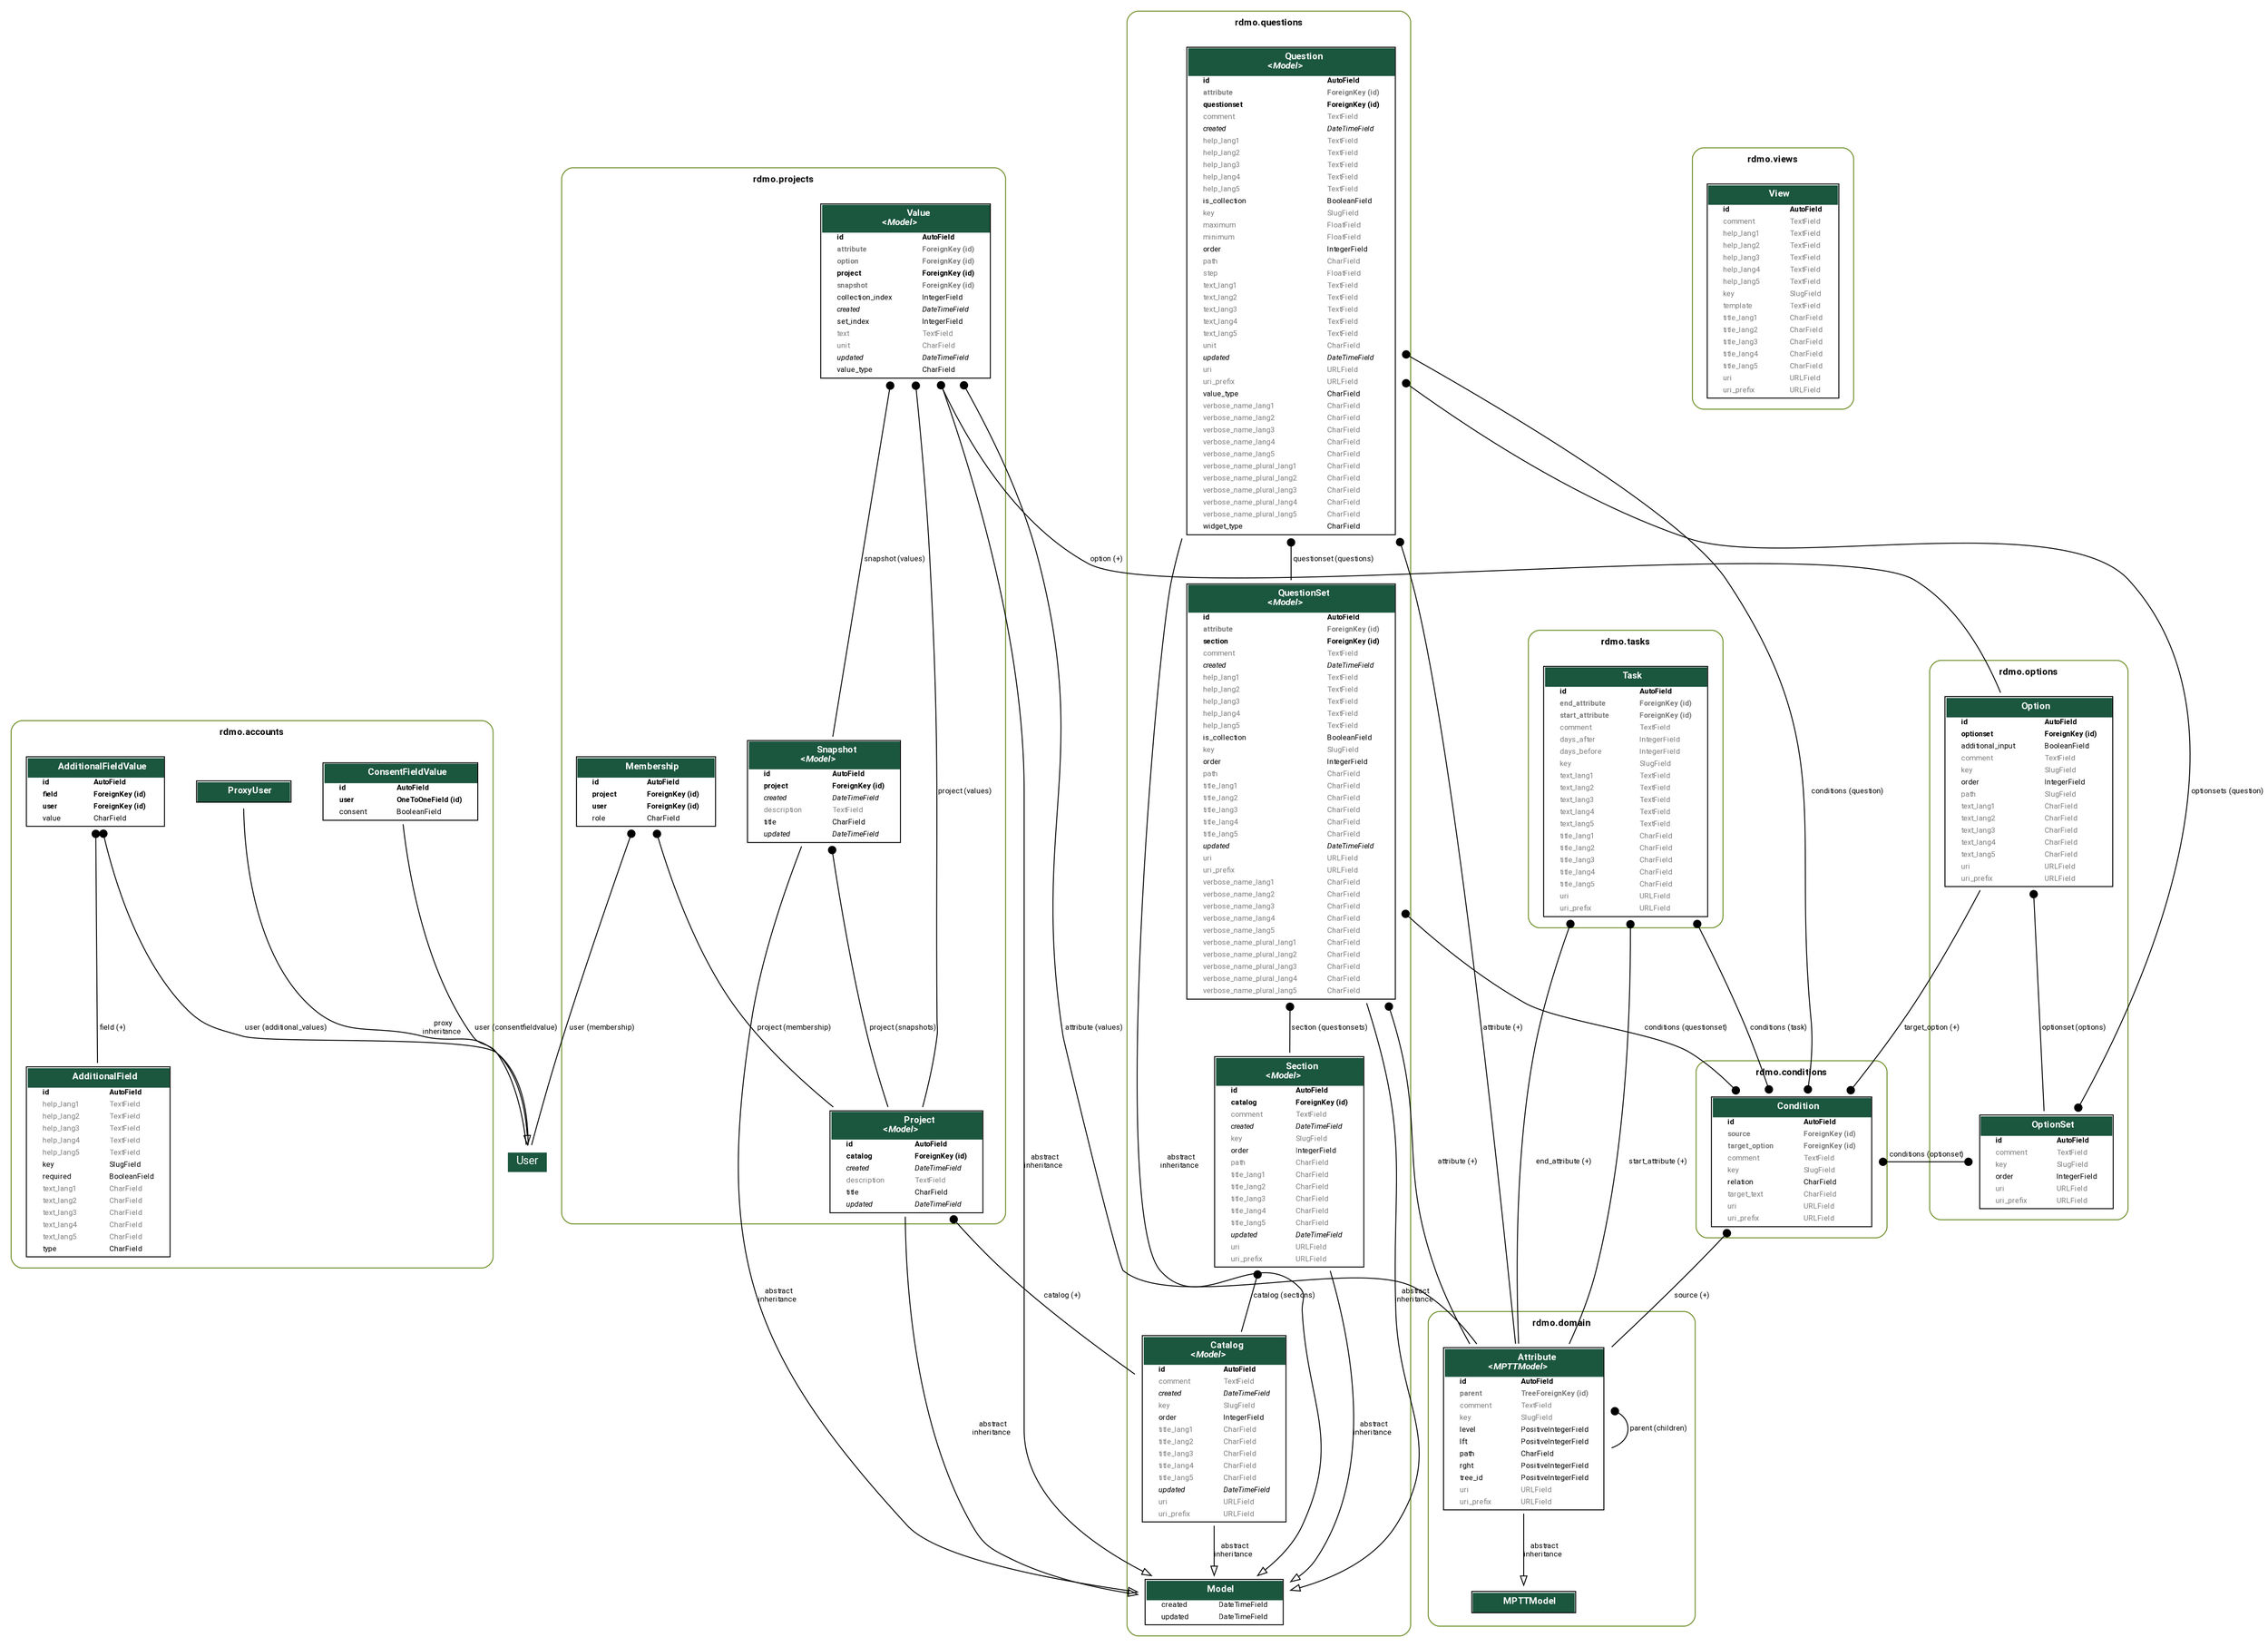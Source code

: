 digraph model_graph {
  // Dotfile by Django-Extensions graph_models
  // Created: 2019-10-29 12:47
  // Cli Options: accounts conditions domain options questions projects tasks views -g

  fontname = "Roboto"
  fontsize = 8
  splines  = true

  node [
    fontname = "Roboto"
    fontsize = 8
    shape = "plaintext"
  ]

  edge [
    fontname = "Roboto"
    fontsize = 8
  ]

  // Labels
  subgraph cluster_rdmo_accounts {
    label=<
          <TABLE BORDER="0" CELLBORDER="0" CELLSPACING="0">
          <TR><TD COLSPAN="2" CELLPADDING="4" ALIGN="CENTER">
          <FONT FACE="Roboto" COLOR="Black" POINT-SIZE="10">
          <B>rdmo.accounts</B>
          </FONT>
          </TD></TR>
          </TABLE>
          >
    color=olivedrab4
    style="rounded"

    rdmo_accounts_models_ProxyUser [label=<
      <TABLE BGCOLOR="white" BORDER="1" CELLBORDER="0" CELLSPACING="0">
      <TR><TD COLSPAN="2" CELLPADDING="5" ALIGN="CENTER" BGCOLOR="#1b563f">
      <FONT FACE="Roboto" COLOR="white" POINT-SIZE="10"><B>
      ProxyUser
      </B></FONT></TD></TR>

      </TABLE>
      >]

    rdmo_accounts_models_AdditionalField [label=<
      <TABLE BGCOLOR="white" BORDER="1" CELLBORDER="0" CELLSPACING="0">
      <TR><TD COLSPAN="2" CELLPADDING="5" ALIGN="CENTER" BGCOLOR="#1b563f">
      <FONT FACE="Roboto" COLOR="white" POINT-SIZE="10"><B>
      AdditionalField
      </B></FONT></TD></TR>


      <TR><TD ALIGN="LEFT" BORDER="0">
      <FONT FACE="Roboto"><B>id</B></FONT>
      </TD><TD ALIGN="LEFT">
      <FONT FACE="Roboto"><B>AutoField</B></FONT>
      </TD></TR>



      <TR><TD ALIGN="LEFT" BORDER="0">
      <FONT COLOR="#7B7B7B" FACE="Roboto">help_lang1</FONT>
      </TD><TD ALIGN="LEFT">
      <FONT COLOR="#7B7B7B" FACE="Roboto">TextField</FONT>
      </TD></TR>



      <TR><TD ALIGN="LEFT" BORDER="0">
      <FONT COLOR="#7B7B7B" FACE="Roboto">help_lang2</FONT>
      </TD><TD ALIGN="LEFT">
      <FONT COLOR="#7B7B7B" FACE="Roboto">TextField</FONT>
      </TD></TR>



      <TR><TD ALIGN="LEFT" BORDER="0">
      <FONT COLOR="#7B7B7B" FACE="Roboto">help_lang3</FONT>
      </TD><TD ALIGN="LEFT">
      <FONT COLOR="#7B7B7B" FACE="Roboto">TextField</FONT>
      </TD></TR>



      <TR><TD ALIGN="LEFT" BORDER="0">
      <FONT COLOR="#7B7B7B" FACE="Roboto">help_lang4</FONT>
      </TD><TD ALIGN="LEFT">
      <FONT COLOR="#7B7B7B" FACE="Roboto">TextField</FONT>
      </TD></TR>



      <TR><TD ALIGN="LEFT" BORDER="0">
      <FONT COLOR="#7B7B7B" FACE="Roboto">help_lang5</FONT>
      </TD><TD ALIGN="LEFT">
      <FONT COLOR="#7B7B7B" FACE="Roboto">TextField</FONT>
      </TD></TR>



      <TR><TD ALIGN="LEFT" BORDER="0">
      <FONT FACE="Roboto">key</FONT>
      </TD><TD ALIGN="LEFT">
      <FONT FACE="Roboto">SlugField</FONT>
      </TD></TR>



      <TR><TD ALIGN="LEFT" BORDER="0">
      <FONT FACE="Roboto">required</FONT>
      </TD><TD ALIGN="LEFT">
      <FONT FACE="Roboto">BooleanField</FONT>
      </TD></TR>



      <TR><TD ALIGN="LEFT" BORDER="0">
      <FONT COLOR="#7B7B7B" FACE="Roboto">text_lang1</FONT>
      </TD><TD ALIGN="LEFT">
      <FONT COLOR="#7B7B7B" FACE="Roboto">CharField</FONT>
      </TD></TR>



      <TR><TD ALIGN="LEFT" BORDER="0">
      <FONT COLOR="#7B7B7B" FACE="Roboto">text_lang2</FONT>
      </TD><TD ALIGN="LEFT">
      <FONT COLOR="#7B7B7B" FACE="Roboto">CharField</FONT>
      </TD></TR>



      <TR><TD ALIGN="LEFT" BORDER="0">
      <FONT COLOR="#7B7B7B" FACE="Roboto">text_lang3</FONT>
      </TD><TD ALIGN="LEFT">
      <FONT COLOR="#7B7B7B" FACE="Roboto">CharField</FONT>
      </TD></TR>



      <TR><TD ALIGN="LEFT" BORDER="0">
      <FONT COLOR="#7B7B7B" FACE="Roboto">text_lang4</FONT>
      </TD><TD ALIGN="LEFT">
      <FONT COLOR="#7B7B7B" FACE="Roboto">CharField</FONT>
      </TD></TR>



      <TR><TD ALIGN="LEFT" BORDER="0">
      <FONT COLOR="#7B7B7B" FACE="Roboto">text_lang5</FONT>
      </TD><TD ALIGN="LEFT">
      <FONT COLOR="#7B7B7B" FACE="Roboto">CharField</FONT>
      </TD></TR>



      <TR><TD ALIGN="LEFT" BORDER="0">
      <FONT FACE="Roboto">type</FONT>
      </TD><TD ALIGN="LEFT">
      <FONT FACE="Roboto">CharField</FONT>
      </TD></TR>


      </TABLE>
      >]

    rdmo_accounts_models_AdditionalFieldValue [label=<
      <TABLE BGCOLOR="white" BORDER="1" CELLBORDER="0" CELLSPACING="0">
      <TR><TD COLSPAN="2" CELLPADDING="5" ALIGN="CENTER" BGCOLOR="#1b563f">
      <FONT FACE="Roboto" COLOR="white" POINT-SIZE="10"><B>
      AdditionalFieldValue
      </B></FONT></TD></TR>


      <TR><TD ALIGN="LEFT" BORDER="0">
      <FONT FACE="Roboto"><B>id</B></FONT>
      </TD><TD ALIGN="LEFT">
      <FONT FACE="Roboto"><B>AutoField</B></FONT>
      </TD></TR>



      <TR><TD ALIGN="LEFT" BORDER="0">
      <FONT FACE="Roboto"><B>field</B></FONT>
      </TD><TD ALIGN="LEFT">
      <FONT FACE="Roboto"><B>ForeignKey (id)</B></FONT>
      </TD></TR>



      <TR><TD ALIGN="LEFT" BORDER="0">
      <FONT FACE="Roboto"><B>user</B></FONT>
      </TD><TD ALIGN="LEFT">
      <FONT FACE="Roboto"><B>ForeignKey (id)</B></FONT>
      </TD></TR>



      <TR><TD ALIGN="LEFT" BORDER="0">
      <FONT FACE="Roboto">value</FONT>
      </TD><TD ALIGN="LEFT">
      <FONT FACE="Roboto">CharField</FONT>
      </TD></TR>


      </TABLE>
      >]

    rdmo_accounts_models_ConsentFieldValue [label=<
      <TABLE BGCOLOR="white" BORDER="1" CELLBORDER="0" CELLSPACING="0">
      <TR><TD COLSPAN="2" CELLPADDING="5" ALIGN="CENTER" BGCOLOR="#1b563f">
      <FONT FACE="Roboto" COLOR="white" POINT-SIZE="10"><B>
      ConsentFieldValue
      </B></FONT></TD></TR>


      <TR><TD ALIGN="LEFT" BORDER="0">
      <FONT FACE="Roboto"><B>id</B></FONT>
      </TD><TD ALIGN="LEFT">
      <FONT FACE="Roboto"><B>AutoField</B></FONT>
      </TD></TR>



      <TR><TD ALIGN="LEFT" BORDER="0">
      <FONT FACE="Roboto"><B>user</B></FONT>
      </TD><TD ALIGN="LEFT">
      <FONT FACE="Roboto"><B>OneToOneField (id)</B></FONT>
      </TD></TR>



      <TR><TD ALIGN="LEFT" BORDER="0">
      <FONT FACE="Roboto">consent</FONT>
      </TD><TD ALIGN="LEFT">
      <FONT FACE="Roboto">BooleanField</FONT>
      </TD></TR>


      </TABLE>
      >]

  }
  subgraph cluster_rdmo_conditions {
    label=<
          <TABLE BORDER="0" CELLBORDER="0" CELLSPACING="0">
          <TR><TD COLSPAN="2" CELLPADDING="4" ALIGN="CENTER">
          <FONT FACE="Roboto" COLOR="Black" POINT-SIZE="10">
          <B>rdmo.conditions</B>
          </FONT>
          </TD></TR>
          </TABLE>
          >
    color=olivedrab4
    style="rounded"

    rdmo_conditions_models_Condition [label=<
      <TABLE BGCOLOR="white" BORDER="1" CELLBORDER="0" CELLSPACING="0">
      <TR><TD COLSPAN="2" CELLPADDING="5" ALIGN="CENTER" BGCOLOR="#1b563f">
      <FONT FACE="Roboto" COLOR="white" POINT-SIZE="10"><B>
      Condition
      </B></FONT></TD></TR>


      <TR><TD ALIGN="LEFT" BORDER="0">
      <FONT FACE="Roboto"><B>id</B></FONT>
      </TD><TD ALIGN="LEFT">
      <FONT FACE="Roboto"><B>AutoField</B></FONT>
      </TD></TR>



      <TR><TD ALIGN="LEFT" BORDER="0">
      <FONT COLOR="#7B7B7B" FACE="Roboto"><B>source</B></FONT>
      </TD><TD ALIGN="LEFT">
      <FONT COLOR="#7B7B7B" FACE="Roboto"><B>ForeignKey (id)</B></FONT>
      </TD></TR>



      <TR><TD ALIGN="LEFT" BORDER="0">
      <FONT COLOR="#7B7B7B" FACE="Roboto"><B>target_option</B></FONT>
      </TD><TD ALIGN="LEFT">
      <FONT COLOR="#7B7B7B" FACE="Roboto"><B>ForeignKey (id)</B></FONT>
      </TD></TR>



      <TR><TD ALIGN="LEFT" BORDER="0">
      <FONT COLOR="#7B7B7B" FACE="Roboto">comment</FONT>
      </TD><TD ALIGN="LEFT">
      <FONT COLOR="#7B7B7B" FACE="Roboto">TextField</FONT>
      </TD></TR>



      <TR><TD ALIGN="LEFT" BORDER="0">
      <FONT COLOR="#7B7B7B" FACE="Roboto">key</FONT>
      </TD><TD ALIGN="LEFT">
      <FONT COLOR="#7B7B7B" FACE="Roboto">SlugField</FONT>
      </TD></TR>



      <TR><TD ALIGN="LEFT" BORDER="0">
      <FONT FACE="Roboto">relation</FONT>
      </TD><TD ALIGN="LEFT">
      <FONT FACE="Roboto">CharField</FONT>
      </TD></TR>



      <TR><TD ALIGN="LEFT" BORDER="0">
      <FONT COLOR="#7B7B7B" FACE="Roboto">target_text</FONT>
      </TD><TD ALIGN="LEFT">
      <FONT COLOR="#7B7B7B" FACE="Roboto">CharField</FONT>
      </TD></TR>



      <TR><TD ALIGN="LEFT" BORDER="0">
      <FONT COLOR="#7B7B7B" FACE="Roboto">uri</FONT>
      </TD><TD ALIGN="LEFT">
      <FONT COLOR="#7B7B7B" FACE="Roboto">URLField</FONT>
      </TD></TR>



      <TR><TD ALIGN="LEFT" BORDER="0">
      <FONT COLOR="#7B7B7B" FACE="Roboto">uri_prefix</FONT>
      </TD><TD ALIGN="LEFT">
      <FONT COLOR="#7B7B7B" FACE="Roboto">URLField</FONT>
      </TD></TR>


      </TABLE>
      >]

  }
  subgraph cluster_rdmo_domain {
    label=<
          <TABLE BORDER="0" CELLBORDER="0" CELLSPACING="0">
          <TR><TD COLSPAN="2" CELLPADDING="4" ALIGN="CENTER">
          <FONT FACE="Roboto" COLOR="Black" POINT-SIZE="10">
          <B>rdmo.domain</B>
          </FONT>
          </TD></TR>
          </TABLE>
          >
    color=olivedrab4
    style="rounded"

    mptt_models_MPTTModel [label=<
      <TABLE BGCOLOR="white" BORDER="1" CELLBORDER="0" CELLSPACING="0">
      <TR><TD COLSPAN="2" CELLPADDING="5" ALIGN="CENTER" BGCOLOR="#1b563f">
      <FONT FACE="Roboto" COLOR="white" POINT-SIZE="10"><B>
      MPTTModel
      </B></FONT></TD></TR>

      </TABLE>
      >]

    rdmo_domain_models_Attribute [label=<
      <TABLE BGCOLOR="white" BORDER="1" CELLBORDER="0" CELLSPACING="0">
      <TR><TD COLSPAN="2" CELLPADDING="5" ALIGN="CENTER" BGCOLOR="#1b563f">
      <FONT FACE="Roboto" COLOR="white" POINT-SIZE="10"><B>
      Attribute<BR/>&lt;<FONT FACE="Roboto"><I>MPTTModel</I></FONT>&gt;
      </B></FONT></TD></TR>


      <TR><TD ALIGN="LEFT" BORDER="0">
      <FONT FACE="Roboto"><B>id</B></FONT>
      </TD><TD ALIGN="LEFT">
      <FONT FACE="Roboto"><B>AutoField</B></FONT>
      </TD></TR>



      <TR><TD ALIGN="LEFT" BORDER="0">
      <FONT COLOR="#7B7B7B" FACE="Roboto"><B>parent</B></FONT>
      </TD><TD ALIGN="LEFT">
      <FONT COLOR="#7B7B7B" FACE="Roboto"><B>TreeForeignKey (id)</B></FONT>
      </TD></TR>



      <TR><TD ALIGN="LEFT" BORDER="0">
      <FONT COLOR="#7B7B7B" FACE="Roboto">comment</FONT>
      </TD><TD ALIGN="LEFT">
      <FONT COLOR="#7B7B7B" FACE="Roboto">TextField</FONT>
      </TD></TR>



      <TR><TD ALIGN="LEFT" BORDER="0">
      <FONT COLOR="#7B7B7B" FACE="Roboto">key</FONT>
      </TD><TD ALIGN="LEFT">
      <FONT COLOR="#7B7B7B" FACE="Roboto">SlugField</FONT>
      </TD></TR>



      <TR><TD ALIGN="LEFT" BORDER="0">
      <FONT FACE="Roboto">level</FONT>
      </TD><TD ALIGN="LEFT">
      <FONT FACE="Roboto">PositiveIntegerField</FONT>
      </TD></TR>



      <TR><TD ALIGN="LEFT" BORDER="0">
      <FONT FACE="Roboto">lft</FONT>
      </TD><TD ALIGN="LEFT">
      <FONT FACE="Roboto">PositiveIntegerField</FONT>
      </TD></TR>



      <TR><TD ALIGN="LEFT" BORDER="0">
      <FONT FACE="Roboto">path</FONT>
      </TD><TD ALIGN="LEFT">
      <FONT FACE="Roboto">CharField</FONT>
      </TD></TR>



      <TR><TD ALIGN="LEFT" BORDER="0">
      <FONT FACE="Roboto">rght</FONT>
      </TD><TD ALIGN="LEFT">
      <FONT FACE="Roboto">PositiveIntegerField</FONT>
      </TD></TR>



      <TR><TD ALIGN="LEFT" BORDER="0">
      <FONT FACE="Roboto">tree_id</FONT>
      </TD><TD ALIGN="LEFT">
      <FONT FACE="Roboto">PositiveIntegerField</FONT>
      </TD></TR>



      <TR><TD ALIGN="LEFT" BORDER="0">
      <FONT COLOR="#7B7B7B" FACE="Roboto">uri</FONT>
      </TD><TD ALIGN="LEFT">
      <FONT COLOR="#7B7B7B" FACE="Roboto">URLField</FONT>
      </TD></TR>



      <TR><TD ALIGN="LEFT" BORDER="0">
      <FONT COLOR="#7B7B7B" FACE="Roboto">uri_prefix</FONT>
      </TD><TD ALIGN="LEFT">
      <FONT COLOR="#7B7B7B" FACE="Roboto">URLField</FONT>
      </TD></TR>


      </TABLE>
      >]

  }
  subgraph cluster_rdmo_options {
    label=<
          <TABLE BORDER="0" CELLBORDER="0" CELLSPACING="0">
          <TR><TD COLSPAN="2" CELLPADDING="4" ALIGN="CENTER">
          <FONT FACE="Roboto" COLOR="Black" POINT-SIZE="10">
          <B>rdmo.options</B>
          </FONT>
          </TD></TR>
          </TABLE>
          >
    color=olivedrab4
    style="rounded"

    rdmo_options_models_OptionSet [label=<
      <TABLE BGCOLOR="white" BORDER="1" CELLBORDER="0" CELLSPACING="0">
      <TR><TD COLSPAN="2" CELLPADDING="5" ALIGN="CENTER" BGCOLOR="#1b563f">
      <FONT FACE="Roboto" COLOR="white" POINT-SIZE="10"><B>
      OptionSet
      </B></FONT></TD></TR>


      <TR><TD ALIGN="LEFT" BORDER="0">
      <FONT FACE="Roboto"><B>id</B></FONT>
      </TD><TD ALIGN="LEFT">
      <FONT FACE="Roboto"><B>AutoField</B></FONT>
      </TD></TR>



      <TR><TD ALIGN="LEFT" BORDER="0">
      <FONT COLOR="#7B7B7B" FACE="Roboto">comment</FONT>
      </TD><TD ALIGN="LEFT">
      <FONT COLOR="#7B7B7B" FACE="Roboto">TextField</FONT>
      </TD></TR>



      <TR><TD ALIGN="LEFT" BORDER="0">
      <FONT COLOR="#7B7B7B" FACE="Roboto">key</FONT>
      </TD><TD ALIGN="LEFT">
      <FONT COLOR="#7B7B7B" FACE="Roboto">SlugField</FONT>
      </TD></TR>



      <TR><TD ALIGN="LEFT" BORDER="0">
      <FONT FACE="Roboto">order</FONT>
      </TD><TD ALIGN="LEFT">
      <FONT FACE="Roboto">IntegerField</FONT>
      </TD></TR>



      <TR><TD ALIGN="LEFT" BORDER="0">
      <FONT COLOR="#7B7B7B" FACE="Roboto">uri</FONT>
      </TD><TD ALIGN="LEFT">
      <FONT COLOR="#7B7B7B" FACE="Roboto">URLField</FONT>
      </TD></TR>



      <TR><TD ALIGN="LEFT" BORDER="0">
      <FONT COLOR="#7B7B7B" FACE="Roboto">uri_prefix</FONT>
      </TD><TD ALIGN="LEFT">
      <FONT COLOR="#7B7B7B" FACE="Roboto">URLField</FONT>
      </TD></TR>


      </TABLE>
      >]

    rdmo_options_models_Option [label=<
      <TABLE BGCOLOR="white" BORDER="1" CELLBORDER="0" CELLSPACING="0">
      <TR><TD COLSPAN="2" CELLPADDING="5" ALIGN="CENTER" BGCOLOR="#1b563f">
      <FONT FACE="Roboto" COLOR="white" POINT-SIZE="10"><B>
      Option
      </B></FONT></TD></TR>


      <TR><TD ALIGN="LEFT" BORDER="0">
      <FONT FACE="Roboto"><B>id</B></FONT>
      </TD><TD ALIGN="LEFT">
      <FONT FACE="Roboto"><B>AutoField</B></FONT>
      </TD></TR>



      <TR><TD ALIGN="LEFT" BORDER="0">
      <FONT FACE="Roboto"><B>optionset</B></FONT>
      </TD><TD ALIGN="LEFT">
      <FONT FACE="Roboto"><B>ForeignKey (id)</B></FONT>
      </TD></TR>



      <TR><TD ALIGN="LEFT" BORDER="0">
      <FONT FACE="Roboto">additional_input</FONT>
      </TD><TD ALIGN="LEFT">
      <FONT FACE="Roboto">BooleanField</FONT>
      </TD></TR>



      <TR><TD ALIGN="LEFT" BORDER="0">
      <FONT COLOR="#7B7B7B" FACE="Roboto">comment</FONT>
      </TD><TD ALIGN="LEFT">
      <FONT COLOR="#7B7B7B" FACE="Roboto">TextField</FONT>
      </TD></TR>



      <TR><TD ALIGN="LEFT" BORDER="0">
      <FONT COLOR="#7B7B7B" FACE="Roboto">key</FONT>
      </TD><TD ALIGN="LEFT">
      <FONT COLOR="#7B7B7B" FACE="Roboto">SlugField</FONT>
      </TD></TR>



      <TR><TD ALIGN="LEFT" BORDER="0">
      <FONT FACE="Roboto">order</FONT>
      </TD><TD ALIGN="LEFT">
      <FONT FACE="Roboto">IntegerField</FONT>
      </TD></TR>



      <TR><TD ALIGN="LEFT" BORDER="0">
      <FONT COLOR="#7B7B7B" FACE="Roboto">path</FONT>
      </TD><TD ALIGN="LEFT">
      <FONT COLOR="#7B7B7B" FACE="Roboto">SlugField</FONT>
      </TD></TR>



      <TR><TD ALIGN="LEFT" BORDER="0">
      <FONT COLOR="#7B7B7B" FACE="Roboto">text_lang1</FONT>
      </TD><TD ALIGN="LEFT">
      <FONT COLOR="#7B7B7B" FACE="Roboto">CharField</FONT>
      </TD></TR>



      <TR><TD ALIGN="LEFT" BORDER="0">
      <FONT COLOR="#7B7B7B" FACE="Roboto">text_lang2</FONT>
      </TD><TD ALIGN="LEFT">
      <FONT COLOR="#7B7B7B" FACE="Roboto">CharField</FONT>
      </TD></TR>



      <TR><TD ALIGN="LEFT" BORDER="0">
      <FONT COLOR="#7B7B7B" FACE="Roboto">text_lang3</FONT>
      </TD><TD ALIGN="LEFT">
      <FONT COLOR="#7B7B7B" FACE="Roboto">CharField</FONT>
      </TD></TR>



      <TR><TD ALIGN="LEFT" BORDER="0">
      <FONT COLOR="#7B7B7B" FACE="Roboto">text_lang4</FONT>
      </TD><TD ALIGN="LEFT">
      <FONT COLOR="#7B7B7B" FACE="Roboto">CharField</FONT>
      </TD></TR>



      <TR><TD ALIGN="LEFT" BORDER="0">
      <FONT COLOR="#7B7B7B" FACE="Roboto">text_lang5</FONT>
      </TD><TD ALIGN="LEFT">
      <FONT COLOR="#7B7B7B" FACE="Roboto">CharField</FONT>
      </TD></TR>



      <TR><TD ALIGN="LEFT" BORDER="0">
      <FONT COLOR="#7B7B7B" FACE="Roboto">uri</FONT>
      </TD><TD ALIGN="LEFT">
      <FONT COLOR="#7B7B7B" FACE="Roboto">URLField</FONT>
      </TD></TR>



      <TR><TD ALIGN="LEFT" BORDER="0">
      <FONT COLOR="#7B7B7B" FACE="Roboto">uri_prefix</FONT>
      </TD><TD ALIGN="LEFT">
      <FONT COLOR="#7B7B7B" FACE="Roboto">URLField</FONT>
      </TD></TR>


      </TABLE>
      >]

  }
  subgraph cluster_rdmo_questions {
    label=<
          <TABLE BORDER="0" CELLBORDER="0" CELLSPACING="0">
          <TR><TD COLSPAN="2" CELLPADDING="4" ALIGN="CENTER">
          <FONT FACE="Roboto" COLOR="Black" POINT-SIZE="10">
          <B>rdmo.questions</B>
          </FONT>
          </TD></TR>
          </TABLE>
          >
    color=olivedrab4
    style="rounded"

    rdmo_core_models_Model [label=<
      <TABLE BGCOLOR="white" BORDER="1" CELLBORDER="0" CELLSPACING="0">
      <TR><TD COLSPAN="2" CELLPADDING="5" ALIGN="CENTER" BGCOLOR="#1b563f">
      <FONT FACE="Roboto" COLOR="white" POINT-SIZE="10"><B>
      Model
      </B></FONT></TD></TR>


      <TR><TD ALIGN="LEFT" BORDER="0">
      <FONT FACE="Roboto">created</FONT>
      </TD><TD ALIGN="LEFT">
      <FONT FACE="Roboto">DateTimeField</FONT>
      </TD></TR>



      <TR><TD ALIGN="LEFT" BORDER="0">
      <FONT FACE="Roboto">updated</FONT>
      </TD><TD ALIGN="LEFT">
      <FONT FACE="Roboto">DateTimeField</FONT>
      </TD></TR>


      </TABLE>
      >]

    rdmo_questions_models_Catalog [label=<
      <TABLE BGCOLOR="white" BORDER="1" CELLBORDER="0" CELLSPACING="0">
      <TR><TD COLSPAN="2" CELLPADDING="5" ALIGN="CENTER" BGCOLOR="#1b563f">
      <FONT FACE="Roboto" COLOR="white" POINT-SIZE="10"><B>
      Catalog<BR/>&lt;<FONT FACE="Roboto"><I>Model</I></FONT>&gt;
      </B></FONT></TD></TR>


      <TR><TD ALIGN="LEFT" BORDER="0">
      <FONT FACE="Roboto"><B>id</B></FONT>
      </TD><TD ALIGN="LEFT">
      <FONT FACE="Roboto"><B>AutoField</B></FONT>
      </TD></TR>



      <TR><TD ALIGN="LEFT" BORDER="0">
      <FONT COLOR="#7B7B7B" FACE="Roboto">comment</FONT>
      </TD><TD ALIGN="LEFT">
      <FONT COLOR="#7B7B7B" FACE="Roboto">TextField</FONT>
      </TD></TR>



      <TR><TD ALIGN="LEFT" BORDER="0">
      <FONT FACE="Roboto"><I>created</I></FONT>
      </TD><TD ALIGN="LEFT">
      <FONT FACE="Roboto"><I>DateTimeField</I></FONT>
      </TD></TR>



      <TR><TD ALIGN="LEFT" BORDER="0">
      <FONT COLOR="#7B7B7B" FACE="Roboto">key</FONT>
      </TD><TD ALIGN="LEFT">
      <FONT COLOR="#7B7B7B" FACE="Roboto">SlugField</FONT>
      </TD></TR>



      <TR><TD ALIGN="LEFT" BORDER="0">
      <FONT FACE="Roboto">order</FONT>
      </TD><TD ALIGN="LEFT">
      <FONT FACE="Roboto">IntegerField</FONT>
      </TD></TR>



      <TR><TD ALIGN="LEFT" BORDER="0">
      <FONT COLOR="#7B7B7B" FACE="Roboto">title_lang1</FONT>
      </TD><TD ALIGN="LEFT">
      <FONT COLOR="#7B7B7B" FACE="Roboto">CharField</FONT>
      </TD></TR>



      <TR><TD ALIGN="LEFT" BORDER="0">
      <FONT COLOR="#7B7B7B" FACE="Roboto">title_lang2</FONT>
      </TD><TD ALIGN="LEFT">
      <FONT COLOR="#7B7B7B" FACE="Roboto">CharField</FONT>
      </TD></TR>



      <TR><TD ALIGN="LEFT" BORDER="0">
      <FONT COLOR="#7B7B7B" FACE="Roboto">title_lang3</FONT>
      </TD><TD ALIGN="LEFT">
      <FONT COLOR="#7B7B7B" FACE="Roboto">CharField</FONT>
      </TD></TR>



      <TR><TD ALIGN="LEFT" BORDER="0">
      <FONT COLOR="#7B7B7B" FACE="Roboto">title_lang4</FONT>
      </TD><TD ALIGN="LEFT">
      <FONT COLOR="#7B7B7B" FACE="Roboto">CharField</FONT>
      </TD></TR>



      <TR><TD ALIGN="LEFT" BORDER="0">
      <FONT COLOR="#7B7B7B" FACE="Roboto">title_lang5</FONT>
      </TD><TD ALIGN="LEFT">
      <FONT COLOR="#7B7B7B" FACE="Roboto">CharField</FONT>
      </TD></TR>



      <TR><TD ALIGN="LEFT" BORDER="0">
      <FONT FACE="Roboto"><I>updated</I></FONT>
      </TD><TD ALIGN="LEFT">
      <FONT FACE="Roboto"><I>DateTimeField</I></FONT>
      </TD></TR>



      <TR><TD ALIGN="LEFT" BORDER="0">
      <FONT COLOR="#7B7B7B" FACE="Roboto">uri</FONT>
      </TD><TD ALIGN="LEFT">
      <FONT COLOR="#7B7B7B" FACE="Roboto">URLField</FONT>
      </TD></TR>



      <TR><TD ALIGN="LEFT" BORDER="0">
      <FONT COLOR="#7B7B7B" FACE="Roboto">uri_prefix</FONT>
      </TD><TD ALIGN="LEFT">
      <FONT COLOR="#7B7B7B" FACE="Roboto">URLField</FONT>
      </TD></TR>


      </TABLE>
      >]

    rdmo_questions_models_Section [label=<
      <TABLE BGCOLOR="white" BORDER="1" CELLBORDER="0" CELLSPACING="0">
      <TR><TD COLSPAN="2" CELLPADDING="5" ALIGN="CENTER" BGCOLOR="#1b563f">
      <FONT FACE="Roboto" COLOR="white" POINT-SIZE="10"><B>
      Section<BR/>&lt;<FONT FACE="Roboto"><I>Model</I></FONT>&gt;
      </B></FONT></TD></TR>


      <TR><TD ALIGN="LEFT" BORDER="0">
      <FONT FACE="Roboto"><B>id</B></FONT>
      </TD><TD ALIGN="LEFT">
      <FONT FACE="Roboto"><B>AutoField</B></FONT>
      </TD></TR>



      <TR><TD ALIGN="LEFT" BORDER="0">
      <FONT FACE="Roboto"><B>catalog</B></FONT>
      </TD><TD ALIGN="LEFT">
      <FONT FACE="Roboto"><B>ForeignKey (id)</B></FONT>
      </TD></TR>



      <TR><TD ALIGN="LEFT" BORDER="0">
      <FONT COLOR="#7B7B7B" FACE="Roboto">comment</FONT>
      </TD><TD ALIGN="LEFT">
      <FONT COLOR="#7B7B7B" FACE="Roboto">TextField</FONT>
      </TD></TR>



      <TR><TD ALIGN="LEFT" BORDER="0">
      <FONT FACE="Roboto"><I>created</I></FONT>
      </TD><TD ALIGN="LEFT">
      <FONT FACE="Roboto"><I>DateTimeField</I></FONT>
      </TD></TR>



      <TR><TD ALIGN="LEFT" BORDER="0">
      <FONT COLOR="#7B7B7B" FACE="Roboto">key</FONT>
      </TD><TD ALIGN="LEFT">
      <FONT COLOR="#7B7B7B" FACE="Roboto">SlugField</FONT>
      </TD></TR>



      <TR><TD ALIGN="LEFT" BORDER="0">
      <FONT FACE="Roboto">order</FONT>
      </TD><TD ALIGN="LEFT">
      <FONT FACE="Roboto">IntegerField</FONT>
      </TD></TR>



      <TR><TD ALIGN="LEFT" BORDER="0">
      <FONT COLOR="#7B7B7B" FACE="Roboto">path</FONT>
      </TD><TD ALIGN="LEFT">
      <FONT COLOR="#7B7B7B" FACE="Roboto">CharField</FONT>
      </TD></TR>



      <TR><TD ALIGN="LEFT" BORDER="0">
      <FONT COLOR="#7B7B7B" FACE="Roboto">title_lang1</FONT>
      </TD><TD ALIGN="LEFT">
      <FONT COLOR="#7B7B7B" FACE="Roboto">CharField</FONT>
      </TD></TR>



      <TR><TD ALIGN="LEFT" BORDER="0">
      <FONT COLOR="#7B7B7B" FACE="Roboto">title_lang2</FONT>
      </TD><TD ALIGN="LEFT">
      <FONT COLOR="#7B7B7B" FACE="Roboto">CharField</FONT>
      </TD></TR>



      <TR><TD ALIGN="LEFT" BORDER="0">
      <FONT COLOR="#7B7B7B" FACE="Roboto">title_lang3</FONT>
      </TD><TD ALIGN="LEFT">
      <FONT COLOR="#7B7B7B" FACE="Roboto">CharField</FONT>
      </TD></TR>



      <TR><TD ALIGN="LEFT" BORDER="0">
      <FONT COLOR="#7B7B7B" FACE="Roboto">title_lang4</FONT>
      </TD><TD ALIGN="LEFT">
      <FONT COLOR="#7B7B7B" FACE="Roboto">CharField</FONT>
      </TD></TR>



      <TR><TD ALIGN="LEFT" BORDER="0">
      <FONT COLOR="#7B7B7B" FACE="Roboto">title_lang5</FONT>
      </TD><TD ALIGN="LEFT">
      <FONT COLOR="#7B7B7B" FACE="Roboto">CharField</FONT>
      </TD></TR>



      <TR><TD ALIGN="LEFT" BORDER="0">
      <FONT FACE="Roboto"><I>updated</I></FONT>
      </TD><TD ALIGN="LEFT">
      <FONT FACE="Roboto"><I>DateTimeField</I></FONT>
      </TD></TR>



      <TR><TD ALIGN="LEFT" BORDER="0">
      <FONT COLOR="#7B7B7B" FACE="Roboto">uri</FONT>
      </TD><TD ALIGN="LEFT">
      <FONT COLOR="#7B7B7B" FACE="Roboto">URLField</FONT>
      </TD></TR>



      <TR><TD ALIGN="LEFT" BORDER="0">
      <FONT COLOR="#7B7B7B" FACE="Roboto">uri_prefix</FONT>
      </TD><TD ALIGN="LEFT">
      <FONT COLOR="#7B7B7B" FACE="Roboto">URLField</FONT>
      </TD></TR>


      </TABLE>
      >]

    rdmo_questions_models_QuestionSet [label=<
      <TABLE BGCOLOR="white" BORDER="1" CELLBORDER="0" CELLSPACING="0">
      <TR><TD COLSPAN="2" CELLPADDING="5" ALIGN="CENTER" BGCOLOR="#1b563f">
      <FONT FACE="Roboto" COLOR="white" POINT-SIZE="10"><B>
      QuestionSet<BR/>&lt;<FONT FACE="Roboto"><I>Model</I></FONT>&gt;
      </B></FONT></TD></TR>


      <TR><TD ALIGN="LEFT" BORDER="0">
      <FONT FACE="Roboto"><B>id</B></FONT>
      </TD><TD ALIGN="LEFT">
      <FONT FACE="Roboto"><B>AutoField</B></FONT>
      </TD></TR>



      <TR><TD ALIGN="LEFT" BORDER="0">
      <FONT COLOR="#7B7B7B" FACE="Roboto"><B>attribute</B></FONT>
      </TD><TD ALIGN="LEFT">
      <FONT COLOR="#7B7B7B" FACE="Roboto"><B>ForeignKey (id)</B></FONT>
      </TD></TR>



      <TR><TD ALIGN="LEFT" BORDER="0">
      <FONT FACE="Roboto"><B>section</B></FONT>
      </TD><TD ALIGN="LEFT">
      <FONT FACE="Roboto"><B>ForeignKey (id)</B></FONT>
      </TD></TR>



      <TR><TD ALIGN="LEFT" BORDER="0">
      <FONT COLOR="#7B7B7B" FACE="Roboto">comment</FONT>
      </TD><TD ALIGN="LEFT">
      <FONT COLOR="#7B7B7B" FACE="Roboto">TextField</FONT>
      </TD></TR>



      <TR><TD ALIGN="LEFT" BORDER="0">
      <FONT FACE="Roboto"><I>created</I></FONT>
      </TD><TD ALIGN="LEFT">
      <FONT FACE="Roboto"><I>DateTimeField</I></FONT>
      </TD></TR>



      <TR><TD ALIGN="LEFT" BORDER="0">
      <FONT COLOR="#7B7B7B" FACE="Roboto">help_lang1</FONT>
      </TD><TD ALIGN="LEFT">
      <FONT COLOR="#7B7B7B" FACE="Roboto">TextField</FONT>
      </TD></TR>



      <TR><TD ALIGN="LEFT" BORDER="0">
      <FONT COLOR="#7B7B7B" FACE="Roboto">help_lang2</FONT>
      </TD><TD ALIGN="LEFT">
      <FONT COLOR="#7B7B7B" FACE="Roboto">TextField</FONT>
      </TD></TR>



      <TR><TD ALIGN="LEFT" BORDER="0">
      <FONT COLOR="#7B7B7B" FACE="Roboto">help_lang3</FONT>
      </TD><TD ALIGN="LEFT">
      <FONT COLOR="#7B7B7B" FACE="Roboto">TextField</FONT>
      </TD></TR>



      <TR><TD ALIGN="LEFT" BORDER="0">
      <FONT COLOR="#7B7B7B" FACE="Roboto">help_lang4</FONT>
      </TD><TD ALIGN="LEFT">
      <FONT COLOR="#7B7B7B" FACE="Roboto">TextField</FONT>
      </TD></TR>



      <TR><TD ALIGN="LEFT" BORDER="0">
      <FONT COLOR="#7B7B7B" FACE="Roboto">help_lang5</FONT>
      </TD><TD ALIGN="LEFT">
      <FONT COLOR="#7B7B7B" FACE="Roboto">TextField</FONT>
      </TD></TR>



      <TR><TD ALIGN="LEFT" BORDER="0">
      <FONT FACE="Roboto">is_collection</FONT>
      </TD><TD ALIGN="LEFT">
      <FONT FACE="Roboto">BooleanField</FONT>
      </TD></TR>



      <TR><TD ALIGN="LEFT" BORDER="0">
      <FONT COLOR="#7B7B7B" FACE="Roboto">key</FONT>
      </TD><TD ALIGN="LEFT">
      <FONT COLOR="#7B7B7B" FACE="Roboto">SlugField</FONT>
      </TD></TR>



      <TR><TD ALIGN="LEFT" BORDER="0">
      <FONT FACE="Roboto">order</FONT>
      </TD><TD ALIGN="LEFT">
      <FONT FACE="Roboto">IntegerField</FONT>
      </TD></TR>



      <TR><TD ALIGN="LEFT" BORDER="0">
      <FONT COLOR="#7B7B7B" FACE="Roboto">path</FONT>
      </TD><TD ALIGN="LEFT">
      <FONT COLOR="#7B7B7B" FACE="Roboto">CharField</FONT>
      </TD></TR>



      <TR><TD ALIGN="LEFT" BORDER="0">
      <FONT COLOR="#7B7B7B" FACE="Roboto">title_lang1</FONT>
      </TD><TD ALIGN="LEFT">
      <FONT COLOR="#7B7B7B" FACE="Roboto">CharField</FONT>
      </TD></TR>



      <TR><TD ALIGN="LEFT" BORDER="0">
      <FONT COLOR="#7B7B7B" FACE="Roboto">title_lang2</FONT>
      </TD><TD ALIGN="LEFT">
      <FONT COLOR="#7B7B7B" FACE="Roboto">CharField</FONT>
      </TD></TR>



      <TR><TD ALIGN="LEFT" BORDER="0">
      <FONT COLOR="#7B7B7B" FACE="Roboto">title_lang3</FONT>
      </TD><TD ALIGN="LEFT">
      <FONT COLOR="#7B7B7B" FACE="Roboto">CharField</FONT>
      </TD></TR>



      <TR><TD ALIGN="LEFT" BORDER="0">
      <FONT COLOR="#7B7B7B" FACE="Roboto">title_lang4</FONT>
      </TD><TD ALIGN="LEFT">
      <FONT COLOR="#7B7B7B" FACE="Roboto">CharField</FONT>
      </TD></TR>



      <TR><TD ALIGN="LEFT" BORDER="0">
      <FONT COLOR="#7B7B7B" FACE="Roboto">title_lang5</FONT>
      </TD><TD ALIGN="LEFT">
      <FONT COLOR="#7B7B7B" FACE="Roboto">CharField</FONT>
      </TD></TR>



      <TR><TD ALIGN="LEFT" BORDER="0">
      <FONT FACE="Roboto"><I>updated</I></FONT>
      </TD><TD ALIGN="LEFT">
      <FONT FACE="Roboto"><I>DateTimeField</I></FONT>
      </TD></TR>



      <TR><TD ALIGN="LEFT" BORDER="0">
      <FONT COLOR="#7B7B7B" FACE="Roboto">uri</FONT>
      </TD><TD ALIGN="LEFT">
      <FONT COLOR="#7B7B7B" FACE="Roboto">URLField</FONT>
      </TD></TR>



      <TR><TD ALIGN="LEFT" BORDER="0">
      <FONT COLOR="#7B7B7B" FACE="Roboto">uri_prefix</FONT>
      </TD><TD ALIGN="LEFT">
      <FONT COLOR="#7B7B7B" FACE="Roboto">URLField</FONT>
      </TD></TR>



      <TR><TD ALIGN="LEFT" BORDER="0">
      <FONT COLOR="#7B7B7B" FACE="Roboto">verbose_name_lang1</FONT>
      </TD><TD ALIGN="LEFT">
      <FONT COLOR="#7B7B7B" FACE="Roboto">CharField</FONT>
      </TD></TR>



      <TR><TD ALIGN="LEFT" BORDER="0">
      <FONT COLOR="#7B7B7B" FACE="Roboto">verbose_name_lang2</FONT>
      </TD><TD ALIGN="LEFT">
      <FONT COLOR="#7B7B7B" FACE="Roboto">CharField</FONT>
      </TD></TR>



      <TR><TD ALIGN="LEFT" BORDER="0">
      <FONT COLOR="#7B7B7B" FACE="Roboto">verbose_name_lang3</FONT>
      </TD><TD ALIGN="LEFT">
      <FONT COLOR="#7B7B7B" FACE="Roboto">CharField</FONT>
      </TD></TR>



      <TR><TD ALIGN="LEFT" BORDER="0">
      <FONT COLOR="#7B7B7B" FACE="Roboto">verbose_name_lang4</FONT>
      </TD><TD ALIGN="LEFT">
      <FONT COLOR="#7B7B7B" FACE="Roboto">CharField</FONT>
      </TD></TR>



      <TR><TD ALIGN="LEFT" BORDER="0">
      <FONT COLOR="#7B7B7B" FACE="Roboto">verbose_name_lang5</FONT>
      </TD><TD ALIGN="LEFT">
      <FONT COLOR="#7B7B7B" FACE="Roboto">CharField</FONT>
      </TD></TR>



      <TR><TD ALIGN="LEFT" BORDER="0">
      <FONT COLOR="#7B7B7B" FACE="Roboto">verbose_name_plural_lang1</FONT>
      </TD><TD ALIGN="LEFT">
      <FONT COLOR="#7B7B7B" FACE="Roboto">CharField</FONT>
      </TD></TR>



      <TR><TD ALIGN="LEFT" BORDER="0">
      <FONT COLOR="#7B7B7B" FACE="Roboto">verbose_name_plural_lang2</FONT>
      </TD><TD ALIGN="LEFT">
      <FONT COLOR="#7B7B7B" FACE="Roboto">CharField</FONT>
      </TD></TR>



      <TR><TD ALIGN="LEFT" BORDER="0">
      <FONT COLOR="#7B7B7B" FACE="Roboto">verbose_name_plural_lang3</FONT>
      </TD><TD ALIGN="LEFT">
      <FONT COLOR="#7B7B7B" FACE="Roboto">CharField</FONT>
      </TD></TR>



      <TR><TD ALIGN="LEFT" BORDER="0">
      <FONT COLOR="#7B7B7B" FACE="Roboto">verbose_name_plural_lang4</FONT>
      </TD><TD ALIGN="LEFT">
      <FONT COLOR="#7B7B7B" FACE="Roboto">CharField</FONT>
      </TD></TR>



      <TR><TD ALIGN="LEFT" BORDER="0">
      <FONT COLOR="#7B7B7B" FACE="Roboto">verbose_name_plural_lang5</FONT>
      </TD><TD ALIGN="LEFT">
      <FONT COLOR="#7B7B7B" FACE="Roboto">CharField</FONT>
      </TD></TR>


      </TABLE>
      >]

    rdmo_questions_models_Question [label=<
      <TABLE BGCOLOR="white" BORDER="1" CELLBORDER="0" CELLSPACING="0">
      <TR><TD COLSPAN="2" CELLPADDING="5" ALIGN="CENTER" BGCOLOR="#1b563f">
      <FONT FACE="Roboto" COLOR="white" POINT-SIZE="10"><B>
      Question<BR/>&lt;<FONT FACE="Roboto"><I>Model</I></FONT>&gt;
      </B></FONT></TD></TR>


      <TR><TD ALIGN="LEFT" BORDER="0">
      <FONT FACE="Roboto"><B>id</B></FONT>
      </TD><TD ALIGN="LEFT">
      <FONT FACE="Roboto"><B>AutoField</B></FONT>
      </TD></TR>



      <TR><TD ALIGN="LEFT" BORDER="0">
      <FONT COLOR="#7B7B7B" FACE="Roboto"><B>attribute</B></FONT>
      </TD><TD ALIGN="LEFT">
      <FONT COLOR="#7B7B7B" FACE="Roboto"><B>ForeignKey (id)</B></FONT>
      </TD></TR>



      <TR><TD ALIGN="LEFT" BORDER="0">
      <FONT FACE="Roboto"><B>questionset</B></FONT>
      </TD><TD ALIGN="LEFT">
      <FONT FACE="Roboto"><B>ForeignKey (id)</B></FONT>
      </TD></TR>



      <TR><TD ALIGN="LEFT" BORDER="0">
      <FONT COLOR="#7B7B7B" FACE="Roboto">comment</FONT>
      </TD><TD ALIGN="LEFT">
      <FONT COLOR="#7B7B7B" FACE="Roboto">TextField</FONT>
      </TD></TR>



      <TR><TD ALIGN="LEFT" BORDER="0">
      <FONT FACE="Roboto"><I>created</I></FONT>
      </TD><TD ALIGN="LEFT">
      <FONT FACE="Roboto"><I>DateTimeField</I></FONT>
      </TD></TR>



      <TR><TD ALIGN="LEFT" BORDER="0">
      <FONT COLOR="#7B7B7B" FACE="Roboto">help_lang1</FONT>
      </TD><TD ALIGN="LEFT">
      <FONT COLOR="#7B7B7B" FACE="Roboto">TextField</FONT>
      </TD></TR>



      <TR><TD ALIGN="LEFT" BORDER="0">
      <FONT COLOR="#7B7B7B" FACE="Roboto">help_lang2</FONT>
      </TD><TD ALIGN="LEFT">
      <FONT COLOR="#7B7B7B" FACE="Roboto">TextField</FONT>
      </TD></TR>



      <TR><TD ALIGN="LEFT" BORDER="0">
      <FONT COLOR="#7B7B7B" FACE="Roboto">help_lang3</FONT>
      </TD><TD ALIGN="LEFT">
      <FONT COLOR="#7B7B7B" FACE="Roboto">TextField</FONT>
      </TD></TR>



      <TR><TD ALIGN="LEFT" BORDER="0">
      <FONT COLOR="#7B7B7B" FACE="Roboto">help_lang4</FONT>
      </TD><TD ALIGN="LEFT">
      <FONT COLOR="#7B7B7B" FACE="Roboto">TextField</FONT>
      </TD></TR>



      <TR><TD ALIGN="LEFT" BORDER="0">
      <FONT COLOR="#7B7B7B" FACE="Roboto">help_lang5</FONT>
      </TD><TD ALIGN="LEFT">
      <FONT COLOR="#7B7B7B" FACE="Roboto">TextField</FONT>
      </TD></TR>



      <TR><TD ALIGN="LEFT" BORDER="0">
      <FONT FACE="Roboto">is_collection</FONT>
      </TD><TD ALIGN="LEFT">
      <FONT FACE="Roboto">BooleanField</FONT>
      </TD></TR>



      <TR><TD ALIGN="LEFT" BORDER="0">
      <FONT COLOR="#7B7B7B" FACE="Roboto">key</FONT>
      </TD><TD ALIGN="LEFT">
      <FONT COLOR="#7B7B7B" FACE="Roboto">SlugField</FONT>
      </TD></TR>



      <TR><TD ALIGN="LEFT" BORDER="0">
      <FONT COLOR="#7B7B7B" FACE="Roboto">maximum</FONT>
      </TD><TD ALIGN="LEFT">
      <FONT COLOR="#7B7B7B" FACE="Roboto">FloatField</FONT>
      </TD></TR>



      <TR><TD ALIGN="LEFT" BORDER="0">
      <FONT COLOR="#7B7B7B" FACE="Roboto">minimum</FONT>
      </TD><TD ALIGN="LEFT">
      <FONT COLOR="#7B7B7B" FACE="Roboto">FloatField</FONT>
      </TD></TR>



      <TR><TD ALIGN="LEFT" BORDER="0">
      <FONT FACE="Roboto">order</FONT>
      </TD><TD ALIGN="LEFT">
      <FONT FACE="Roboto">IntegerField</FONT>
      </TD></TR>



      <TR><TD ALIGN="LEFT" BORDER="0">
      <FONT COLOR="#7B7B7B" FACE="Roboto">path</FONT>
      </TD><TD ALIGN="LEFT">
      <FONT COLOR="#7B7B7B" FACE="Roboto">CharField</FONT>
      </TD></TR>



      <TR><TD ALIGN="LEFT" BORDER="0">
      <FONT COLOR="#7B7B7B" FACE="Roboto">step</FONT>
      </TD><TD ALIGN="LEFT">
      <FONT COLOR="#7B7B7B" FACE="Roboto">FloatField</FONT>
      </TD></TR>



      <TR><TD ALIGN="LEFT" BORDER="0">
      <FONT COLOR="#7B7B7B" FACE="Roboto">text_lang1</FONT>
      </TD><TD ALIGN="LEFT">
      <FONT COLOR="#7B7B7B" FACE="Roboto">TextField</FONT>
      </TD></TR>



      <TR><TD ALIGN="LEFT" BORDER="0">
      <FONT COLOR="#7B7B7B" FACE="Roboto">text_lang2</FONT>
      </TD><TD ALIGN="LEFT">
      <FONT COLOR="#7B7B7B" FACE="Roboto">TextField</FONT>
      </TD></TR>



      <TR><TD ALIGN="LEFT" BORDER="0">
      <FONT COLOR="#7B7B7B" FACE="Roboto">text_lang3</FONT>
      </TD><TD ALIGN="LEFT">
      <FONT COLOR="#7B7B7B" FACE="Roboto">TextField</FONT>
      </TD></TR>



      <TR><TD ALIGN="LEFT" BORDER="0">
      <FONT COLOR="#7B7B7B" FACE="Roboto">text_lang4</FONT>
      </TD><TD ALIGN="LEFT">
      <FONT COLOR="#7B7B7B" FACE="Roboto">TextField</FONT>
      </TD></TR>



      <TR><TD ALIGN="LEFT" BORDER="0">
      <FONT COLOR="#7B7B7B" FACE="Roboto">text_lang5</FONT>
      </TD><TD ALIGN="LEFT">
      <FONT COLOR="#7B7B7B" FACE="Roboto">TextField</FONT>
      </TD></TR>



      <TR><TD ALIGN="LEFT" BORDER="0">
      <FONT COLOR="#7B7B7B" FACE="Roboto">unit</FONT>
      </TD><TD ALIGN="LEFT">
      <FONT COLOR="#7B7B7B" FACE="Roboto">CharField</FONT>
      </TD></TR>



      <TR><TD ALIGN="LEFT" BORDER="0">
      <FONT FACE="Roboto"><I>updated</I></FONT>
      </TD><TD ALIGN="LEFT">
      <FONT FACE="Roboto"><I>DateTimeField</I></FONT>
      </TD></TR>



      <TR><TD ALIGN="LEFT" BORDER="0">
      <FONT COLOR="#7B7B7B" FACE="Roboto">uri</FONT>
      </TD><TD ALIGN="LEFT">
      <FONT COLOR="#7B7B7B" FACE="Roboto">URLField</FONT>
      </TD></TR>



      <TR><TD ALIGN="LEFT" BORDER="0">
      <FONT COLOR="#7B7B7B" FACE="Roboto">uri_prefix</FONT>
      </TD><TD ALIGN="LEFT">
      <FONT COLOR="#7B7B7B" FACE="Roboto">URLField</FONT>
      </TD></TR>



      <TR><TD ALIGN="LEFT" BORDER="0">
      <FONT FACE="Roboto">value_type</FONT>
      </TD><TD ALIGN="LEFT">
      <FONT FACE="Roboto">CharField</FONT>
      </TD></TR>



      <TR><TD ALIGN="LEFT" BORDER="0">
      <FONT COLOR="#7B7B7B" FACE="Roboto">verbose_name_lang1</FONT>
      </TD><TD ALIGN="LEFT">
      <FONT COLOR="#7B7B7B" FACE="Roboto">CharField</FONT>
      </TD></TR>



      <TR><TD ALIGN="LEFT" BORDER="0">
      <FONT COLOR="#7B7B7B" FACE="Roboto">verbose_name_lang2</FONT>
      </TD><TD ALIGN="LEFT">
      <FONT COLOR="#7B7B7B" FACE="Roboto">CharField</FONT>
      </TD></TR>



      <TR><TD ALIGN="LEFT" BORDER="0">
      <FONT COLOR="#7B7B7B" FACE="Roboto">verbose_name_lang3</FONT>
      </TD><TD ALIGN="LEFT">
      <FONT COLOR="#7B7B7B" FACE="Roboto">CharField</FONT>
      </TD></TR>



      <TR><TD ALIGN="LEFT" BORDER="0">
      <FONT COLOR="#7B7B7B" FACE="Roboto">verbose_name_lang4</FONT>
      </TD><TD ALIGN="LEFT">
      <FONT COLOR="#7B7B7B" FACE="Roboto">CharField</FONT>
      </TD></TR>



      <TR><TD ALIGN="LEFT" BORDER="0">
      <FONT COLOR="#7B7B7B" FACE="Roboto">verbose_name_lang5</FONT>
      </TD><TD ALIGN="LEFT">
      <FONT COLOR="#7B7B7B" FACE="Roboto">CharField</FONT>
      </TD></TR>



      <TR><TD ALIGN="LEFT" BORDER="0">
      <FONT COLOR="#7B7B7B" FACE="Roboto">verbose_name_plural_lang1</FONT>
      </TD><TD ALIGN="LEFT">
      <FONT COLOR="#7B7B7B" FACE="Roboto">CharField</FONT>
      </TD></TR>



      <TR><TD ALIGN="LEFT" BORDER="0">
      <FONT COLOR="#7B7B7B" FACE="Roboto">verbose_name_plural_lang2</FONT>
      </TD><TD ALIGN="LEFT">
      <FONT COLOR="#7B7B7B" FACE="Roboto">CharField</FONT>
      </TD></TR>



      <TR><TD ALIGN="LEFT" BORDER="0">
      <FONT COLOR="#7B7B7B" FACE="Roboto">verbose_name_plural_lang3</FONT>
      </TD><TD ALIGN="LEFT">
      <FONT COLOR="#7B7B7B" FACE="Roboto">CharField</FONT>
      </TD></TR>



      <TR><TD ALIGN="LEFT" BORDER="0">
      <FONT COLOR="#7B7B7B" FACE="Roboto">verbose_name_plural_lang4</FONT>
      </TD><TD ALIGN="LEFT">
      <FONT COLOR="#7B7B7B" FACE="Roboto">CharField</FONT>
      </TD></TR>



      <TR><TD ALIGN="LEFT" BORDER="0">
      <FONT COLOR="#7B7B7B" FACE="Roboto">verbose_name_plural_lang5</FONT>
      </TD><TD ALIGN="LEFT">
      <FONT COLOR="#7B7B7B" FACE="Roboto">CharField</FONT>
      </TD></TR>



      <TR><TD ALIGN="LEFT" BORDER="0">
      <FONT FACE="Roboto">widget_type</FONT>
      </TD><TD ALIGN="LEFT">
      <FONT FACE="Roboto">CharField</FONT>
      </TD></TR>


      </TABLE>
      >]

  }
  subgraph cluster_rdmo_projects {
    label=<
          <TABLE BORDER="0" CELLBORDER="0" CELLSPACING="0">
          <TR><TD COLSPAN="2" CELLPADDING="4" ALIGN="CENTER">
          <FONT FACE="Roboto" COLOR="Black" POINT-SIZE="10">
          <B>rdmo.projects</B>
          </FONT>
          </TD></TR>
          </TABLE>
          >
    color=olivedrab4
    style="rounded"

    rdmo_core_models_Model [label=<
      <TABLE BGCOLOR="white" BORDER="1" CELLBORDER="0" CELLSPACING="0">
      <TR><TD COLSPAN="2" CELLPADDING="5" ALIGN="CENTER" BGCOLOR="#1b563f">
      <FONT FACE="Roboto" COLOR="white" POINT-SIZE="10"><B>
      Model
      </B></FONT></TD></TR>


      <TR><TD ALIGN="LEFT" BORDER="0">
      <FONT FACE="Roboto">created</FONT>
      </TD><TD ALIGN="LEFT">
      <FONT FACE="Roboto">DateTimeField</FONT>
      </TD></TR>



      <TR><TD ALIGN="LEFT" BORDER="0">
      <FONT FACE="Roboto">updated</FONT>
      </TD><TD ALIGN="LEFT">
      <FONT FACE="Roboto">DateTimeField</FONT>
      </TD></TR>


      </TABLE>
      >]

    rdmo_projects_models_Project [label=<
      <TABLE BGCOLOR="white" BORDER="1" CELLBORDER="0" CELLSPACING="0">
      <TR><TD COLSPAN="2" CELLPADDING="5" ALIGN="CENTER" BGCOLOR="#1b563f">
      <FONT FACE="Roboto" COLOR="white" POINT-SIZE="10"><B>
      Project<BR/>&lt;<FONT FACE="Roboto"><I>Model</I></FONT>&gt;
      </B></FONT></TD></TR>


      <TR><TD ALIGN="LEFT" BORDER="0">
      <FONT FACE="Roboto"><B>id</B></FONT>
      </TD><TD ALIGN="LEFT">
      <FONT FACE="Roboto"><B>AutoField</B></FONT>
      </TD></TR>



      <TR><TD ALIGN="LEFT" BORDER="0">
      <FONT FACE="Roboto"><B>catalog</B></FONT>
      </TD><TD ALIGN="LEFT">
      <FONT FACE="Roboto"><B>ForeignKey (id)</B></FONT>
      </TD></TR>



      <TR><TD ALIGN="LEFT" BORDER="0">
      <FONT FACE="Roboto"><I>created</I></FONT>
      </TD><TD ALIGN="LEFT">
      <FONT FACE="Roboto"><I>DateTimeField</I></FONT>
      </TD></TR>



      <TR><TD ALIGN="LEFT" BORDER="0">
      <FONT COLOR="#7B7B7B" FACE="Roboto">description</FONT>
      </TD><TD ALIGN="LEFT">
      <FONT COLOR="#7B7B7B" FACE="Roboto">TextField</FONT>
      </TD></TR>



      <TR><TD ALIGN="LEFT" BORDER="0">
      <FONT FACE="Roboto">title</FONT>
      </TD><TD ALIGN="LEFT">
      <FONT FACE="Roboto">CharField</FONT>
      </TD></TR>



      <TR><TD ALIGN="LEFT" BORDER="0">
      <FONT FACE="Roboto"><I>updated</I></FONT>
      </TD><TD ALIGN="LEFT">
      <FONT FACE="Roboto"><I>DateTimeField</I></FONT>
      </TD></TR>


      </TABLE>
      >]

    rdmo_projects_models_Membership [label=<
      <TABLE BGCOLOR="white" BORDER="1" CELLBORDER="0" CELLSPACING="0">
      <TR><TD COLSPAN="2" CELLPADDING="5" ALIGN="CENTER" BGCOLOR="#1b563f">
      <FONT FACE="Roboto" COLOR="white" POINT-SIZE="10"><B>
      Membership
      </B></FONT></TD></TR>


      <TR><TD ALIGN="LEFT" BORDER="0">
      <FONT FACE="Roboto"><B>id</B></FONT>
      </TD><TD ALIGN="LEFT">
      <FONT FACE="Roboto"><B>AutoField</B></FONT>
      </TD></TR>



      <TR><TD ALIGN="LEFT" BORDER="0">
      <FONT FACE="Roboto"><B>project</B></FONT>
      </TD><TD ALIGN="LEFT">
      <FONT FACE="Roboto"><B>ForeignKey (id)</B></FONT>
      </TD></TR>



      <TR><TD ALIGN="LEFT" BORDER="0">
      <FONT FACE="Roboto"><B>user</B></FONT>
      </TD><TD ALIGN="LEFT">
      <FONT FACE="Roboto"><B>ForeignKey (id)</B></FONT>
      </TD></TR>



      <TR><TD ALIGN="LEFT" BORDER="0">
      <FONT FACE="Roboto">role</FONT>
      </TD><TD ALIGN="LEFT">
      <FONT FACE="Roboto">CharField</FONT>
      </TD></TR>


      </TABLE>
      >]

    rdmo_projects_models_Snapshot [label=<
      <TABLE BGCOLOR="white" BORDER="1" CELLBORDER="0" CELLSPACING="0">
      <TR><TD COLSPAN="2" CELLPADDING="5" ALIGN="CENTER" BGCOLOR="#1b563f">
      <FONT FACE="Roboto" COLOR="white" POINT-SIZE="10"><B>
      Snapshot<BR/>&lt;<FONT FACE="Roboto"><I>Model</I></FONT>&gt;
      </B></FONT></TD></TR>


      <TR><TD ALIGN="LEFT" BORDER="0">
      <FONT FACE="Roboto"><B>id</B></FONT>
      </TD><TD ALIGN="LEFT">
      <FONT FACE="Roboto"><B>AutoField</B></FONT>
      </TD></TR>



      <TR><TD ALIGN="LEFT" BORDER="0">
      <FONT FACE="Roboto"><B>project</B></FONT>
      </TD><TD ALIGN="LEFT">
      <FONT FACE="Roboto"><B>ForeignKey (id)</B></FONT>
      </TD></TR>



      <TR><TD ALIGN="LEFT" BORDER="0">
      <FONT FACE="Roboto"><I>created</I></FONT>
      </TD><TD ALIGN="LEFT">
      <FONT FACE="Roboto"><I>DateTimeField</I></FONT>
      </TD></TR>



      <TR><TD ALIGN="LEFT" BORDER="0">
      <FONT COLOR="#7B7B7B" FACE="Roboto">description</FONT>
      </TD><TD ALIGN="LEFT">
      <FONT COLOR="#7B7B7B" FACE="Roboto">TextField</FONT>
      </TD></TR>



      <TR><TD ALIGN="LEFT" BORDER="0">
      <FONT FACE="Roboto">title</FONT>
      </TD><TD ALIGN="LEFT">
      <FONT FACE="Roboto">CharField</FONT>
      </TD></TR>



      <TR><TD ALIGN="LEFT" BORDER="0">
      <FONT FACE="Roboto"><I>updated</I></FONT>
      </TD><TD ALIGN="LEFT">
      <FONT FACE="Roboto"><I>DateTimeField</I></FONT>
      </TD></TR>


      </TABLE>
      >]

    rdmo_projects_models_Value [label=<
      <TABLE BGCOLOR="white" BORDER="1" CELLBORDER="0" CELLSPACING="0">
      <TR><TD COLSPAN="2" CELLPADDING="5" ALIGN="CENTER" BGCOLOR="#1b563f">
      <FONT FACE="Roboto" COLOR="white" POINT-SIZE="10"><B>
      Value<BR/>&lt;<FONT FACE="Roboto"><I>Model</I></FONT>&gt;
      </B></FONT></TD></TR>


      <TR><TD ALIGN="LEFT" BORDER="0">
      <FONT FACE="Roboto"><B>id</B></FONT>
      </TD><TD ALIGN="LEFT">
      <FONT FACE="Roboto"><B>AutoField</B></FONT>
      </TD></TR>



      <TR><TD ALIGN="LEFT" BORDER="0">
      <FONT COLOR="#7B7B7B" FACE="Roboto"><B>attribute</B></FONT>
      </TD><TD ALIGN="LEFT">
      <FONT COLOR="#7B7B7B" FACE="Roboto"><B>ForeignKey (id)</B></FONT>
      </TD></TR>



      <TR><TD ALIGN="LEFT" BORDER="0">
      <FONT COLOR="#7B7B7B" FACE="Roboto"><B>option</B></FONT>
      </TD><TD ALIGN="LEFT">
      <FONT COLOR="#7B7B7B" FACE="Roboto"><B>ForeignKey (id)</B></FONT>
      </TD></TR>



      <TR><TD ALIGN="LEFT" BORDER="0">
      <FONT FACE="Roboto"><B>project</B></FONT>
      </TD><TD ALIGN="LEFT">
      <FONT FACE="Roboto"><B>ForeignKey (id)</B></FONT>
      </TD></TR>



      <TR><TD ALIGN="LEFT" BORDER="0">
      <FONT COLOR="#7B7B7B" FACE="Roboto"><B>snapshot</B></FONT>
      </TD><TD ALIGN="LEFT">
      <FONT COLOR="#7B7B7B" FACE="Roboto"><B>ForeignKey (id)</B></FONT>
      </TD></TR>



      <TR><TD ALIGN="LEFT" BORDER="0">
      <FONT FACE="Roboto">collection_index</FONT>
      </TD><TD ALIGN="LEFT">
      <FONT FACE="Roboto">IntegerField</FONT>
      </TD></TR>



      <TR><TD ALIGN="LEFT" BORDER="0">
      <FONT FACE="Roboto"><I>created</I></FONT>
      </TD><TD ALIGN="LEFT">
      <FONT FACE="Roboto"><I>DateTimeField</I></FONT>
      </TD></TR>



      <TR><TD ALIGN="LEFT" BORDER="0">
      <FONT FACE="Roboto">set_index</FONT>
      </TD><TD ALIGN="LEFT">
      <FONT FACE="Roboto">IntegerField</FONT>
      </TD></TR>



      <TR><TD ALIGN="LEFT" BORDER="0">
      <FONT COLOR="#7B7B7B" FACE="Roboto">text</FONT>
      </TD><TD ALIGN="LEFT">
      <FONT COLOR="#7B7B7B" FACE="Roboto">TextField</FONT>
      </TD></TR>



      <TR><TD ALIGN="LEFT" BORDER="0">
      <FONT COLOR="#7B7B7B" FACE="Roboto">unit</FONT>
      </TD><TD ALIGN="LEFT">
      <FONT COLOR="#7B7B7B" FACE="Roboto">CharField</FONT>
      </TD></TR>



      <TR><TD ALIGN="LEFT" BORDER="0">
      <FONT FACE="Roboto"><I>updated</I></FONT>
      </TD><TD ALIGN="LEFT">
      <FONT FACE="Roboto"><I>DateTimeField</I></FONT>
      </TD></TR>



      <TR><TD ALIGN="LEFT" BORDER="0">
      <FONT FACE="Roboto">value_type</FONT>
      </TD><TD ALIGN="LEFT">
      <FONT FACE="Roboto">CharField</FONT>
      </TD></TR>


      </TABLE>
      >]

  }
  subgraph cluster_rdmo_tasks {
    label=<
          <TABLE BORDER="0" CELLBORDER="0" CELLSPACING="0">
          <TR><TD COLSPAN="2" CELLPADDING="4" ALIGN="CENTER">
          <FONT FACE="Roboto" COLOR="Black" POINT-SIZE="10">
          <B>rdmo.tasks</B>
          </FONT>
          </TD></TR>
          </TABLE>
          >
    color=olivedrab4
    style="rounded"

    rdmo_tasks_models_Task [label=<
      <TABLE BGCOLOR="white" BORDER="1" CELLBORDER="0" CELLSPACING="0">
      <TR><TD COLSPAN="2" CELLPADDING="5" ALIGN="CENTER" BGCOLOR="#1b563f">
      <FONT FACE="Roboto" COLOR="white" POINT-SIZE="10"><B>
      Task
      </B></FONT></TD></TR>


      <TR><TD ALIGN="LEFT" BORDER="0">
      <FONT FACE="Roboto"><B>id</B></FONT>
      </TD><TD ALIGN="LEFT">
      <FONT FACE="Roboto"><B>AutoField</B></FONT>
      </TD></TR>



      <TR><TD ALIGN="LEFT" BORDER="0">
      <FONT COLOR="#7B7B7B" FACE="Roboto"><B>end_attribute</B></FONT>
      </TD><TD ALIGN="LEFT">
      <FONT COLOR="#7B7B7B" FACE="Roboto"><B>ForeignKey (id)</B></FONT>
      </TD></TR>



      <TR><TD ALIGN="LEFT" BORDER="0">
      <FONT COLOR="#7B7B7B" FACE="Roboto"><B>start_attribute</B></FONT>
      </TD><TD ALIGN="LEFT">
      <FONT COLOR="#7B7B7B" FACE="Roboto"><B>ForeignKey (id)</B></FONT>
      </TD></TR>



      <TR><TD ALIGN="LEFT" BORDER="0">
      <FONT COLOR="#7B7B7B" FACE="Roboto">comment</FONT>
      </TD><TD ALIGN="LEFT">
      <FONT COLOR="#7B7B7B" FACE="Roboto">TextField</FONT>
      </TD></TR>



      <TR><TD ALIGN="LEFT" BORDER="0">
      <FONT COLOR="#7B7B7B" FACE="Roboto">days_after</FONT>
      </TD><TD ALIGN="LEFT">
      <FONT COLOR="#7B7B7B" FACE="Roboto">IntegerField</FONT>
      </TD></TR>



      <TR><TD ALIGN="LEFT" BORDER="0">
      <FONT COLOR="#7B7B7B" FACE="Roboto">days_before</FONT>
      </TD><TD ALIGN="LEFT">
      <FONT COLOR="#7B7B7B" FACE="Roboto">IntegerField</FONT>
      </TD></TR>



      <TR><TD ALIGN="LEFT" BORDER="0">
      <FONT COLOR="#7B7B7B" FACE="Roboto">key</FONT>
      </TD><TD ALIGN="LEFT">
      <FONT COLOR="#7B7B7B" FACE="Roboto">SlugField</FONT>
      </TD></TR>



      <TR><TD ALIGN="LEFT" BORDER="0">
      <FONT COLOR="#7B7B7B" FACE="Roboto">text_lang1</FONT>
      </TD><TD ALIGN="LEFT">
      <FONT COLOR="#7B7B7B" FACE="Roboto">TextField</FONT>
      </TD></TR>



      <TR><TD ALIGN="LEFT" BORDER="0">
      <FONT COLOR="#7B7B7B" FACE="Roboto">text_lang2</FONT>
      </TD><TD ALIGN="LEFT">
      <FONT COLOR="#7B7B7B" FACE="Roboto">TextField</FONT>
      </TD></TR>



      <TR><TD ALIGN="LEFT" BORDER="0">
      <FONT COLOR="#7B7B7B" FACE="Roboto">text_lang3</FONT>
      </TD><TD ALIGN="LEFT">
      <FONT COLOR="#7B7B7B" FACE="Roboto">TextField</FONT>
      </TD></TR>



      <TR><TD ALIGN="LEFT" BORDER="0">
      <FONT COLOR="#7B7B7B" FACE="Roboto">text_lang4</FONT>
      </TD><TD ALIGN="LEFT">
      <FONT COLOR="#7B7B7B" FACE="Roboto">TextField</FONT>
      </TD></TR>



      <TR><TD ALIGN="LEFT" BORDER="0">
      <FONT COLOR="#7B7B7B" FACE="Roboto">text_lang5</FONT>
      </TD><TD ALIGN="LEFT">
      <FONT COLOR="#7B7B7B" FACE="Roboto">TextField</FONT>
      </TD></TR>



      <TR><TD ALIGN="LEFT" BORDER="0">
      <FONT COLOR="#7B7B7B" FACE="Roboto">title_lang1</FONT>
      </TD><TD ALIGN="LEFT">
      <FONT COLOR="#7B7B7B" FACE="Roboto">CharField</FONT>
      </TD></TR>



      <TR><TD ALIGN="LEFT" BORDER="0">
      <FONT COLOR="#7B7B7B" FACE="Roboto">title_lang2</FONT>
      </TD><TD ALIGN="LEFT">
      <FONT COLOR="#7B7B7B" FACE="Roboto">CharField</FONT>
      </TD></TR>



      <TR><TD ALIGN="LEFT" BORDER="0">
      <FONT COLOR="#7B7B7B" FACE="Roboto">title_lang3</FONT>
      </TD><TD ALIGN="LEFT">
      <FONT COLOR="#7B7B7B" FACE="Roboto">CharField</FONT>
      </TD></TR>



      <TR><TD ALIGN="LEFT" BORDER="0">
      <FONT COLOR="#7B7B7B" FACE="Roboto">title_lang4</FONT>
      </TD><TD ALIGN="LEFT">
      <FONT COLOR="#7B7B7B" FACE="Roboto">CharField</FONT>
      </TD></TR>



      <TR><TD ALIGN="LEFT" BORDER="0">
      <FONT COLOR="#7B7B7B" FACE="Roboto">title_lang5</FONT>
      </TD><TD ALIGN="LEFT">
      <FONT COLOR="#7B7B7B" FACE="Roboto">CharField</FONT>
      </TD></TR>



      <TR><TD ALIGN="LEFT" BORDER="0">
      <FONT COLOR="#7B7B7B" FACE="Roboto">uri</FONT>
      </TD><TD ALIGN="LEFT">
      <FONT COLOR="#7B7B7B" FACE="Roboto">URLField</FONT>
      </TD></TR>



      <TR><TD ALIGN="LEFT" BORDER="0">
      <FONT COLOR="#7B7B7B" FACE="Roboto">uri_prefix</FONT>
      </TD><TD ALIGN="LEFT">
      <FONT COLOR="#7B7B7B" FACE="Roboto">URLField</FONT>
      </TD></TR>


      </TABLE>
      >]

  }
  subgraph cluster_rdmo_views {
    label=<
          <TABLE BORDER="0" CELLBORDER="0" CELLSPACING="0">
          <TR><TD COLSPAN="2" CELLPADDING="4" ALIGN="CENTER">
          <FONT FACE="Roboto" COLOR="Black" POINT-SIZE="10">
          <B>rdmo.views</B>
          </FONT>
          </TD></TR>
          </TABLE>
          >
    color=olivedrab4
    style="rounded"

    rdmo_views_models_View [label=<
      <TABLE BGCOLOR="white" BORDER="1" CELLBORDER="0" CELLSPACING="0">
      <TR><TD COLSPAN="2" CELLPADDING="5" ALIGN="CENTER" BGCOLOR="#1b563f">
      <FONT FACE="Roboto" COLOR="white" POINT-SIZE="10"><B>
      View
      </B></FONT></TD></TR>


      <TR><TD ALIGN="LEFT" BORDER="0">
      <FONT FACE="Roboto"><B>id</B></FONT>
      </TD><TD ALIGN="LEFT">
      <FONT FACE="Roboto"><B>AutoField</B></FONT>
      </TD></TR>



      <TR><TD ALIGN="LEFT" BORDER="0">
      <FONT COLOR="#7B7B7B" FACE="Roboto">comment</FONT>
      </TD><TD ALIGN="LEFT">
      <FONT COLOR="#7B7B7B" FACE="Roboto">TextField</FONT>
      </TD></TR>



      <TR><TD ALIGN="LEFT" BORDER="0">
      <FONT COLOR="#7B7B7B" FACE="Roboto">help_lang1</FONT>
      </TD><TD ALIGN="LEFT">
      <FONT COLOR="#7B7B7B" FACE="Roboto">TextField</FONT>
      </TD></TR>



      <TR><TD ALIGN="LEFT" BORDER="0">
      <FONT COLOR="#7B7B7B" FACE="Roboto">help_lang2</FONT>
      </TD><TD ALIGN="LEFT">
      <FONT COLOR="#7B7B7B" FACE="Roboto">TextField</FONT>
      </TD></TR>



      <TR><TD ALIGN="LEFT" BORDER="0">
      <FONT COLOR="#7B7B7B" FACE="Roboto">help_lang3</FONT>
      </TD><TD ALIGN="LEFT">
      <FONT COLOR="#7B7B7B" FACE="Roboto">TextField</FONT>
      </TD></TR>



      <TR><TD ALIGN="LEFT" BORDER="0">
      <FONT COLOR="#7B7B7B" FACE="Roboto">help_lang4</FONT>
      </TD><TD ALIGN="LEFT">
      <FONT COLOR="#7B7B7B" FACE="Roboto">TextField</FONT>
      </TD></TR>



      <TR><TD ALIGN="LEFT" BORDER="0">
      <FONT COLOR="#7B7B7B" FACE="Roboto">help_lang5</FONT>
      </TD><TD ALIGN="LEFT">
      <FONT COLOR="#7B7B7B" FACE="Roboto">TextField</FONT>
      </TD></TR>



      <TR><TD ALIGN="LEFT" BORDER="0">
      <FONT COLOR="#7B7B7B" FACE="Roboto">key</FONT>
      </TD><TD ALIGN="LEFT">
      <FONT COLOR="#7B7B7B" FACE="Roboto">SlugField</FONT>
      </TD></TR>



      <TR><TD ALIGN="LEFT" BORDER="0">
      <FONT COLOR="#7B7B7B" FACE="Roboto">template</FONT>
      </TD><TD ALIGN="LEFT">
      <FONT COLOR="#7B7B7B" FACE="Roboto">TextField</FONT>
      </TD></TR>



      <TR><TD ALIGN="LEFT" BORDER="0">
      <FONT COLOR="#7B7B7B" FACE="Roboto">title_lang1</FONT>
      </TD><TD ALIGN="LEFT">
      <FONT COLOR="#7B7B7B" FACE="Roboto">CharField</FONT>
      </TD></TR>



      <TR><TD ALIGN="LEFT" BORDER="0">
      <FONT COLOR="#7B7B7B" FACE="Roboto">title_lang2</FONT>
      </TD><TD ALIGN="LEFT">
      <FONT COLOR="#7B7B7B" FACE="Roboto">CharField</FONT>
      </TD></TR>



      <TR><TD ALIGN="LEFT" BORDER="0">
      <FONT COLOR="#7B7B7B" FACE="Roboto">title_lang3</FONT>
      </TD><TD ALIGN="LEFT">
      <FONT COLOR="#7B7B7B" FACE="Roboto">CharField</FONT>
      </TD></TR>



      <TR><TD ALIGN="LEFT" BORDER="0">
      <FONT COLOR="#7B7B7B" FACE="Roboto">title_lang4</FONT>
      </TD><TD ALIGN="LEFT">
      <FONT COLOR="#7B7B7B" FACE="Roboto">CharField</FONT>
      </TD></TR>



      <TR><TD ALIGN="LEFT" BORDER="0">
      <FONT COLOR="#7B7B7B" FACE="Roboto">title_lang5</FONT>
      </TD><TD ALIGN="LEFT">
      <FONT COLOR="#7B7B7B" FACE="Roboto">CharField</FONT>
      </TD></TR>



      <TR><TD ALIGN="LEFT" BORDER="0">
      <FONT COLOR="#7B7B7B" FACE="Roboto">uri</FONT>
      </TD><TD ALIGN="LEFT">
      <FONT COLOR="#7B7B7B" FACE="Roboto">URLField</FONT>
      </TD></TR>



      <TR><TD ALIGN="LEFT" BORDER="0">
      <FONT COLOR="#7B7B7B" FACE="Roboto">uri_prefix</FONT>
      </TD><TD ALIGN="LEFT">
      <FONT COLOR="#7B7B7B" FACE="Roboto">URLField</FONT>
      </TD></TR>


      </TABLE>
      >]

  }


  // Relations
  django_contrib_auth_models_User [label=<
  <TABLE BGCOLOR="white" BORDER="0" CELLBORDER="0" CELLSPACING="0">
  <TR><TD COLSPAN="2" CELLPADDING="4" ALIGN="CENTER" BGCOLOR="#1b563f">
  <FONT FACE="Roboto" POINT-SIZE="12" COLOR="white">User</FONT>
  </TD></TR>
  </TABLE>
  >]
  rdmo_accounts_models_ProxyUser -> django_contrib_auth_models_User
  [label=" proxy\ninheritance"] [arrowhead=empty, arrowtail=none, dir=both];
  django_contrib_auth_models_User [label=<
  <TABLE BGCOLOR="white" BORDER="0" CELLBORDER="0" CELLSPACING="0">
  <TR><TD COLSPAN="2" CELLPADDING="4" ALIGN="CENTER" BGCOLOR="#1b563f">
  <FONT FACE="Roboto" POINT-SIZE="12" COLOR="white">User</FONT>
  </TD></TR>
  </TABLE>
  >]
  rdmo_accounts_models_AdditionalFieldValue -> django_contrib_auth_models_User
  [label=" user (additional_values)"] [arrowhead=none, arrowtail=dot, dir=both];

  rdmo_accounts_models_AdditionalFieldValue -> rdmo_accounts_models_AdditionalField
  [label=" field (+)"] [arrowhead=none, arrowtail=dot, dir=both];
  django_contrib_auth_models_User [label=<
  <TABLE BGCOLOR="white" BORDER="0" CELLBORDER="0" CELLSPACING="0">
  <TR><TD COLSPAN="2" CELLPADDING="4" ALIGN="CENTER" BGCOLOR="#1b563f">
  <FONT FACE="Roboto" POINT-SIZE="12" COLOR="white">User</FONT>
  </TD></TR>
  </TABLE>
  >]
  rdmo_accounts_models_ConsentFieldValue -> django_contrib_auth_models_User
  [label=" user (consentfieldvalue)"] [arrowhead=none, arrowtail=none, dir=both];


  rdmo_conditions_models_Condition -> rdmo_domain_models_Attribute
  [label=" source (+)"] [arrowhead=none, arrowtail=dot, dir=both];

  rdmo_conditions_models_Condition -> rdmo_options_models_Option
  [label=" target_option (+)"] [arrowhead=none, arrowtail=dot, dir=both];


  rdmo_domain_models_Attribute -> rdmo_domain_models_Attribute
  [label=" parent (children)"] [arrowhead=none, arrowtail=dot, dir=both];

  rdmo_domain_models_Attribute -> mptt_models_MPTTModel
  [label=" abstract\ninheritance"] [arrowhead=empty, arrowtail=none, dir=both];


  rdmo_options_models_OptionSet -> rdmo_conditions_models_Condition
  [label=" conditions (optionset)"] [arrowhead=dot arrowtail=dot, dir=both];

  rdmo_options_models_Option -> rdmo_options_models_OptionSet
  [label=" optionset (options)"] [arrowhead=none, arrowtail=dot, dir=both];


  rdmo_questions_models_Catalog -> rdmo_core_models_Model
  [label=" abstract\ninheritance"] [arrowhead=empty, arrowtail=none, dir=both];

  rdmo_questions_models_Section -> rdmo_questions_models_Catalog
  [label=" catalog (sections)"] [arrowhead=none, arrowtail=dot, dir=both];

  rdmo_questions_models_Section -> rdmo_core_models_Model
  [label=" abstract\ninheritance"] [arrowhead=empty, arrowtail=none, dir=both];

  rdmo_questions_models_QuestionSet -> rdmo_domain_models_Attribute
  [label=" attribute (+)"] [arrowhead=none, arrowtail=dot, dir=both];

  rdmo_questions_models_QuestionSet -> rdmo_questions_models_Section
  [label=" section (questionsets)"] [arrowhead=none, arrowtail=dot, dir=both];

  rdmo_questions_models_QuestionSet -> rdmo_conditions_models_Condition
  [label=" conditions (questionset)"] [arrowhead=dot arrowtail=dot, dir=both];

  rdmo_questions_models_QuestionSet -> rdmo_core_models_Model
  [label=" abstract\ninheritance"] [arrowhead=empty, arrowtail=none, dir=both];

  rdmo_questions_models_Question -> rdmo_domain_models_Attribute
  [label=" attribute (+)"] [arrowhead=none, arrowtail=dot, dir=both];

  rdmo_questions_models_Question -> rdmo_questions_models_QuestionSet
  [label=" questionset (questions)"] [arrowhead=none, arrowtail=dot, dir=both];

  rdmo_questions_models_Question -> rdmo_options_models_OptionSet
  [label=" optionsets (question)"] [arrowhead=dot arrowtail=dot, dir=both];

  rdmo_questions_models_Question -> rdmo_conditions_models_Condition
  [label=" conditions (question)"] [arrowhead=dot arrowtail=dot, dir=both];

  rdmo_questions_models_Question -> rdmo_core_models_Model
  [label=" abstract\ninheritance"] [arrowhead=empty, arrowtail=none, dir=both];


  rdmo_projects_models_Project -> rdmo_questions_models_Catalog
  [label=" catalog (+)"] [arrowhead=none, arrowtail=dot, dir=both];

  rdmo_projects_models_Project -> rdmo_core_models_Model
  [label=" abstract\ninheritance"] [arrowhead=empty, arrowtail=none, dir=both];

  rdmo_projects_models_Membership -> rdmo_projects_models_Project
  [label=" project (membership)"] [arrowhead=none, arrowtail=dot, dir=both];
  django_contrib_auth_models_User [label=<
  <TABLE BGCOLOR="white" BORDER="0" CELLBORDER="0" CELLSPACING="0">
  <TR><TD COLSPAN="2" CELLPADDING="4" ALIGN="CENTER" BGCOLOR="#1b563f">
  <FONT FACE="Roboto" POINT-SIZE="12" COLOR="white">User</FONT>
  </TD></TR>
  </TABLE>
  >]
  rdmo_projects_models_Membership -> django_contrib_auth_models_User
  [label=" user (membership)"] [arrowhead=none, arrowtail=dot, dir=both];

  rdmo_projects_models_Snapshot -> rdmo_projects_models_Project
  [label=" project (snapshots)"] [arrowhead=none, arrowtail=dot, dir=both];

  rdmo_projects_models_Snapshot -> rdmo_core_models_Model
  [label=" abstract\ninheritance"] [arrowhead=empty, arrowtail=none, dir=both];

  rdmo_projects_models_Value -> rdmo_projects_models_Project
  [label=" project (values)"] [arrowhead=none, arrowtail=dot, dir=both];

  rdmo_projects_models_Value -> rdmo_projects_models_Snapshot
  [label=" snapshot (values)"] [arrowhead=none, arrowtail=dot, dir=both];

  rdmo_projects_models_Value -> rdmo_domain_models_Attribute
  [label=" attribute (values)"] [arrowhead=none, arrowtail=dot, dir=both];

  rdmo_projects_models_Value -> rdmo_options_models_Option
  [label=" option (+)"] [arrowhead=none, arrowtail=dot, dir=both];

  rdmo_projects_models_Value -> rdmo_core_models_Model
  [label=" abstract\ninheritance"] [arrowhead=empty, arrowtail=none, dir=both];


  rdmo_tasks_models_Task -> rdmo_domain_models_Attribute
  [label=" start_attribute (+)"] [arrowhead=none, arrowtail=dot, dir=both];

  rdmo_tasks_models_Task -> rdmo_domain_models_Attribute
  [label=" end_attribute (+)"] [arrowhead=none, arrowtail=dot, dir=both];

  rdmo_tasks_models_Task -> rdmo_conditions_models_Condition
  [label=" conditions (task)"] [arrowhead=dot arrowtail=dot, dir=both];



}
